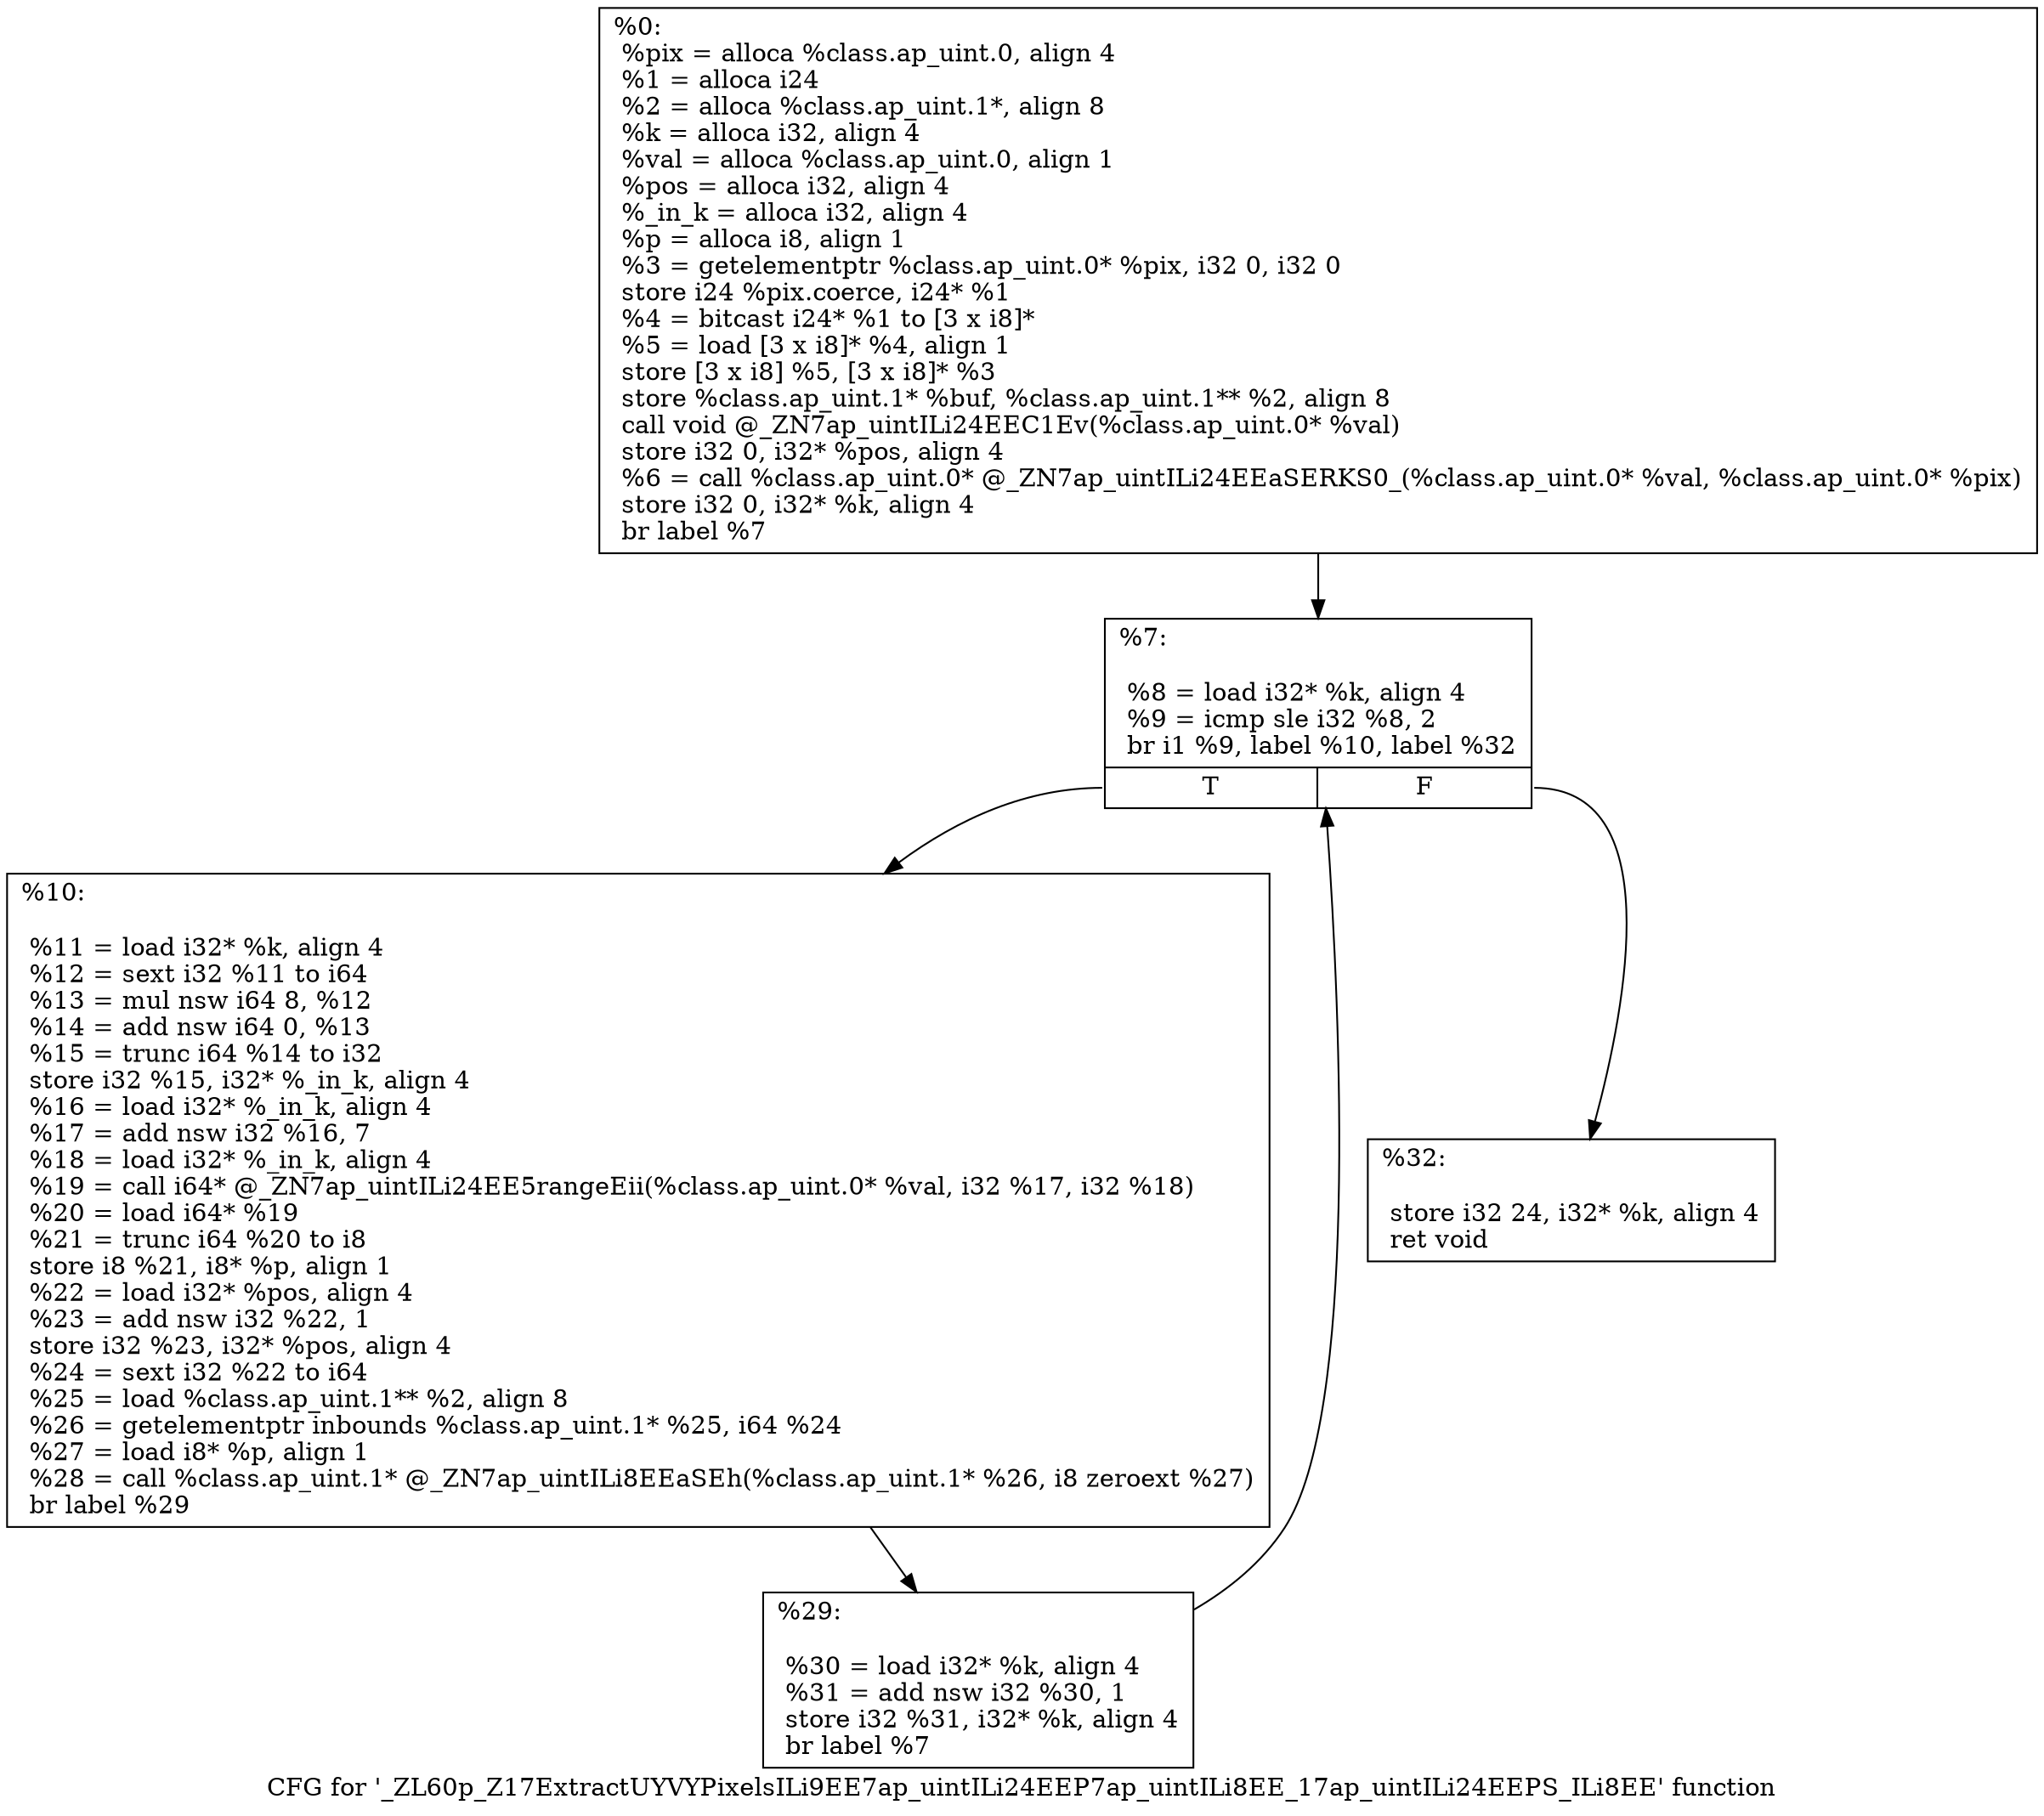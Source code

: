 digraph "CFG for '_ZL60p_Z17ExtractUYVYPixelsILi9EE7ap_uintILi24EEP7ap_uintILi8EE_17ap_uintILi24EEPS_ILi8EE' function" {
	label="CFG for '_ZL60p_Z17ExtractUYVYPixelsILi9EE7ap_uintILi24EEP7ap_uintILi8EE_17ap_uintILi24EEPS_ILi8EE' function";

	Node0x1601ef0 [shape=record,label="{%0:\l  %pix = alloca %class.ap_uint.0, align 4\l  %1 = alloca i24\l  %2 = alloca %class.ap_uint.1*, align 8\l  %k = alloca i32, align 4\l  %val = alloca %class.ap_uint.0, align 1\l  %pos = alloca i32, align 4\l  %_in_k = alloca i32, align 4\l  %p = alloca i8, align 1\l  %3 = getelementptr %class.ap_uint.0* %pix, i32 0, i32 0\l  store i24 %pix.coerce, i24* %1\l  %4 = bitcast i24* %1 to [3 x i8]*\l  %5 = load [3 x i8]* %4, align 1\l  store [3 x i8] %5, [3 x i8]* %3\l  store %class.ap_uint.1* %buf, %class.ap_uint.1** %2, align 8\l  call void @_ZN7ap_uintILi24EEC1Ev(%class.ap_uint.0* %val)\l  store i32 0, i32* %pos, align 4\l  %6 = call %class.ap_uint.0* @_ZN7ap_uintILi24EEaSERKS0_(%class.ap_uint.0* %val, %class.ap_uint.0* %pix)\l  store i32 0, i32* %k, align 4\l  br label %7\l}"];
	Node0x1601ef0 -> Node0x15f96f0;
	Node0x15f96f0 [shape=record,label="{%7:\l\l  %8 = load i32* %k, align 4\l  %9 = icmp sle i32 %8, 2\l  br i1 %9, label %10, label %32\l|{<s0>T|<s1>F}}"];
	Node0x15f96f0:s0 -> Node0x15f9fb0;
	Node0x15f96f0:s1 -> Node0x1602eb0;
	Node0x15f9fb0 [shape=record,label="{%10:\l\l  %11 = load i32* %k, align 4\l  %12 = sext i32 %11 to i64\l  %13 = mul nsw i64 8, %12\l  %14 = add nsw i64 0, %13\l  %15 = trunc i64 %14 to i32\l  store i32 %15, i32* %_in_k, align 4\l  %16 = load i32* %_in_k, align 4\l  %17 = add nsw i32 %16, 7\l  %18 = load i32* %_in_k, align 4\l  %19 = call i64* @_ZN7ap_uintILi24EE5rangeEii(%class.ap_uint.0* %val, i32 %17, i32 %18)\l  %20 = load i64* %19\l  %21 = trunc i64 %20 to i8\l  store i8 %21, i8* %p, align 1\l  %22 = load i32* %pos, align 4\l  %23 = add nsw i32 %22, 1\l  store i32 %23, i32* %pos, align 4\l  %24 = sext i32 %22 to i64\l  %25 = load %class.ap_uint.1** %2, align 8\l  %26 = getelementptr inbounds %class.ap_uint.1* %25, i64 %24\l  %27 = load i8* %p, align 1\l  %28 = call %class.ap_uint.1* @_ZN7ap_uintILi8EEaSEh(%class.ap_uint.1* %26, i8 zeroext %27)\l  br label %29\l}"];
	Node0x15f9fb0 -> Node0x1603b90;
	Node0x1603b90 [shape=record,label="{%29:\l\l  %30 = load i32* %k, align 4\l  %31 = add nsw i32 %30, 1\l  store i32 %31, i32* %k, align 4\l  br label %7\l}"];
	Node0x1603b90 -> Node0x15f96f0;
	Node0x1602eb0 [shape=record,label="{%32:\l\l  store i32 24, i32* %k, align 4\l  ret void\l}"];
}
